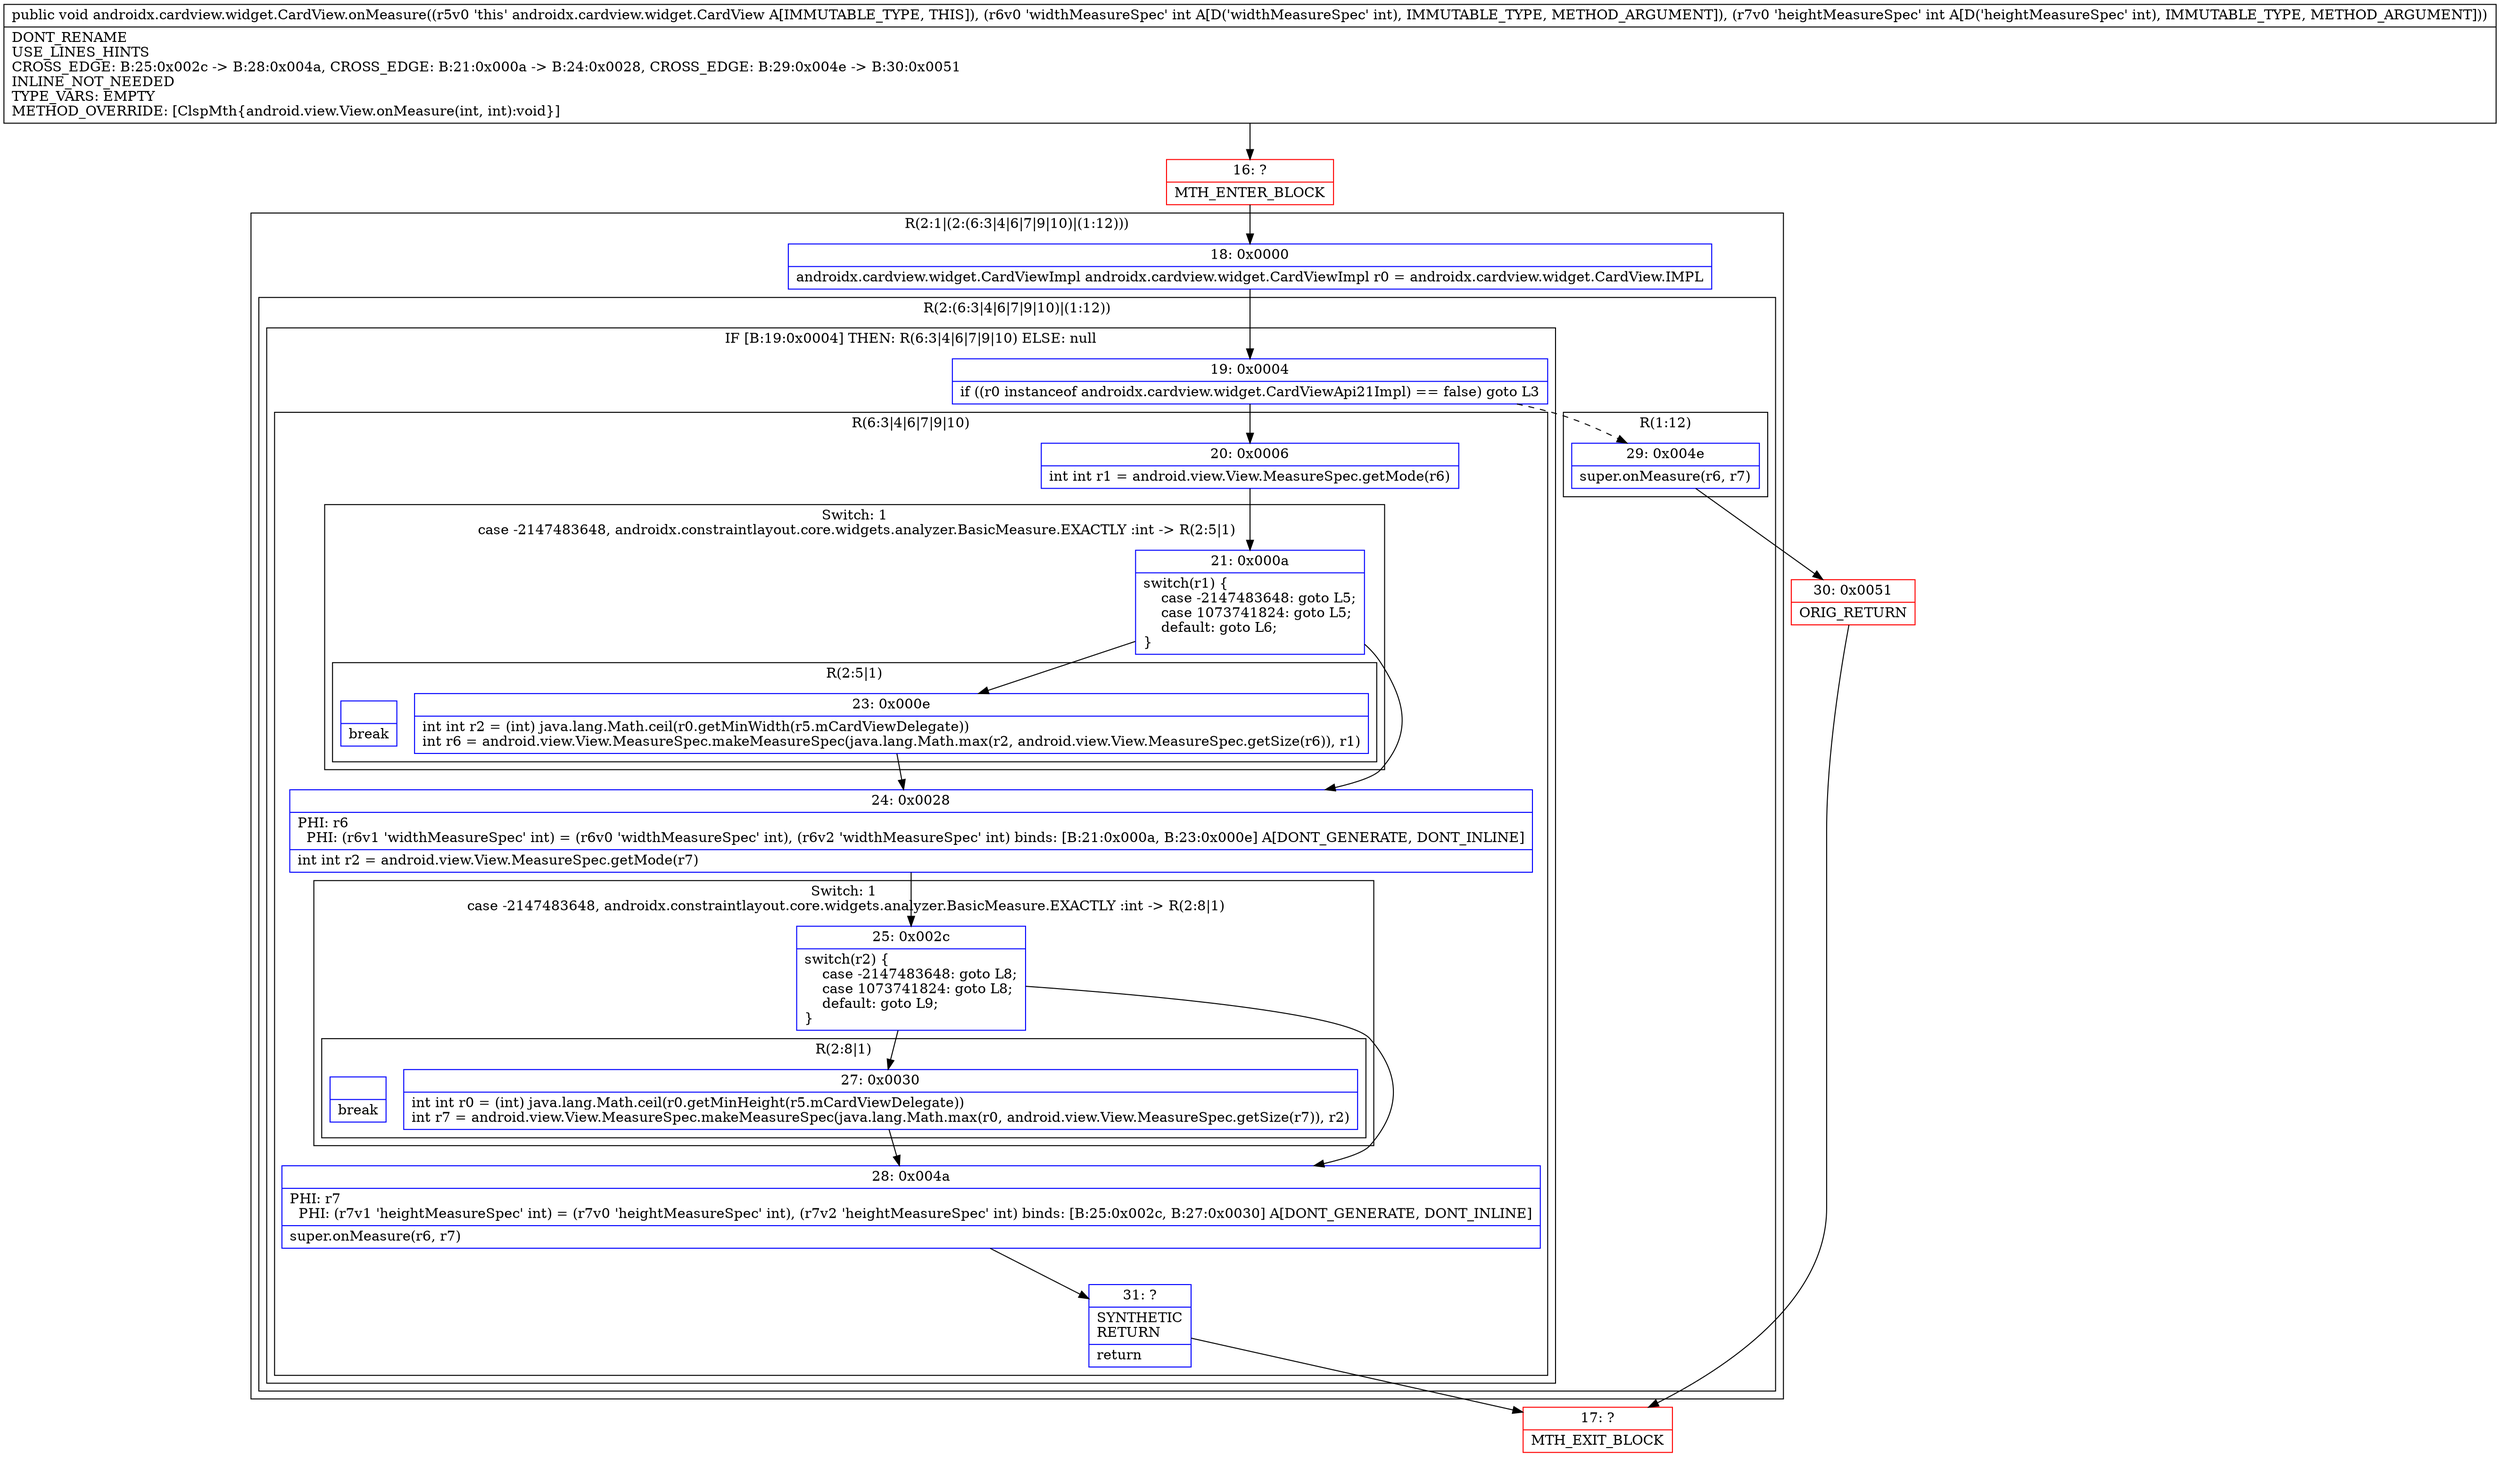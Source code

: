 digraph "CFG forandroidx.cardview.widget.CardView.onMeasure(II)V" {
subgraph cluster_Region_78642809 {
label = "R(2:1|(2:(6:3|4|6|7|9|10)|(1:12)))";
node [shape=record,color=blue];
Node_18 [shape=record,label="{18\:\ 0x0000|androidx.cardview.widget.CardViewImpl androidx.cardview.widget.CardViewImpl r0 = androidx.cardview.widget.CardView.IMPL\l}"];
subgraph cluster_Region_298423918 {
label = "R(2:(6:3|4|6|7|9|10)|(1:12))";
node [shape=record,color=blue];
subgraph cluster_IfRegion_84329844 {
label = "IF [B:19:0x0004] THEN: R(6:3|4|6|7|9|10) ELSE: null";
node [shape=record,color=blue];
Node_19 [shape=record,label="{19\:\ 0x0004|if ((r0 instanceof androidx.cardview.widget.CardViewApi21Impl) == false) goto L3\l}"];
subgraph cluster_Region_1125495035 {
label = "R(6:3|4|6|7|9|10)";
node [shape=record,color=blue];
Node_20 [shape=record,label="{20\:\ 0x0006|int int r1 = android.view.View.MeasureSpec.getMode(r6)\l}"];
subgraph cluster_SwitchRegion_1888215176 {
label = "Switch: 1
 case -2147483648, androidx.constraintlayout.core.widgets.analyzer.BasicMeasure.EXACTLY :int -> R(2:5|1)";
node [shape=record,color=blue];
Node_21 [shape=record,label="{21\:\ 0x000a|switch(r1) \{\l    case \-2147483648: goto L5;\l    case 1073741824: goto L5;\l    default: goto L6;\l\}\l}"];
subgraph cluster_Region_2107924077 {
label = "R(2:5|1)";
node [shape=record,color=blue];
Node_23 [shape=record,label="{23\:\ 0x000e|int int r2 = (int) java.lang.Math.ceil(r0.getMinWidth(r5.mCardViewDelegate))\lint r6 = android.view.View.MeasureSpec.makeMeasureSpec(java.lang.Math.max(r2, android.view.View.MeasureSpec.getSize(r6)), r1)\l}"];
Node_InsnContainer_1246738916 [shape=record,label="{|break\l}"];
}
}
Node_24 [shape=record,label="{24\:\ 0x0028|PHI: r6 \l  PHI: (r6v1 'widthMeasureSpec' int) = (r6v0 'widthMeasureSpec' int), (r6v2 'widthMeasureSpec' int) binds: [B:21:0x000a, B:23:0x000e] A[DONT_GENERATE, DONT_INLINE]\l|int int r2 = android.view.View.MeasureSpec.getMode(r7)\l}"];
subgraph cluster_SwitchRegion_788762562 {
label = "Switch: 1
 case -2147483648, androidx.constraintlayout.core.widgets.analyzer.BasicMeasure.EXACTLY :int -> R(2:8|1)";
node [shape=record,color=blue];
Node_25 [shape=record,label="{25\:\ 0x002c|switch(r2) \{\l    case \-2147483648: goto L8;\l    case 1073741824: goto L8;\l    default: goto L9;\l\}\l}"];
subgraph cluster_Region_951246242 {
label = "R(2:8|1)";
node [shape=record,color=blue];
Node_27 [shape=record,label="{27\:\ 0x0030|int int r0 = (int) java.lang.Math.ceil(r0.getMinHeight(r5.mCardViewDelegate))\lint r7 = android.view.View.MeasureSpec.makeMeasureSpec(java.lang.Math.max(r0, android.view.View.MeasureSpec.getSize(r7)), r2)\l}"];
Node_InsnContainer_2102705210 [shape=record,label="{|break\l}"];
}
}
Node_28 [shape=record,label="{28\:\ 0x004a|PHI: r7 \l  PHI: (r7v1 'heightMeasureSpec' int) = (r7v0 'heightMeasureSpec' int), (r7v2 'heightMeasureSpec' int) binds: [B:25:0x002c, B:27:0x0030] A[DONT_GENERATE, DONT_INLINE]\l|super.onMeasure(r6, r7)\l}"];
Node_31 [shape=record,label="{31\:\ ?|SYNTHETIC\lRETURN\l|return\l}"];
}
}
subgraph cluster_Region_1522756671 {
label = "R(1:12)";
node [shape=record,color=blue];
Node_29 [shape=record,label="{29\:\ 0x004e|super.onMeasure(r6, r7)\l}"];
}
}
}
Node_16 [shape=record,color=red,label="{16\:\ ?|MTH_ENTER_BLOCK\l}"];
Node_17 [shape=record,color=red,label="{17\:\ ?|MTH_EXIT_BLOCK\l}"];
Node_30 [shape=record,color=red,label="{30\:\ 0x0051|ORIG_RETURN\l}"];
MethodNode[shape=record,label="{public void androidx.cardview.widget.CardView.onMeasure((r5v0 'this' androidx.cardview.widget.CardView A[IMMUTABLE_TYPE, THIS]), (r6v0 'widthMeasureSpec' int A[D('widthMeasureSpec' int), IMMUTABLE_TYPE, METHOD_ARGUMENT]), (r7v0 'heightMeasureSpec' int A[D('heightMeasureSpec' int), IMMUTABLE_TYPE, METHOD_ARGUMENT]))  | DONT_RENAME\lUSE_LINES_HINTS\lCROSS_EDGE: B:25:0x002c \-\> B:28:0x004a, CROSS_EDGE: B:21:0x000a \-\> B:24:0x0028, CROSS_EDGE: B:29:0x004e \-\> B:30:0x0051\lINLINE_NOT_NEEDED\lTYPE_VARS: EMPTY\lMETHOD_OVERRIDE: [ClspMth\{android.view.View.onMeasure(int, int):void\}]\l}"];
MethodNode -> Node_16;Node_18 -> Node_19;
Node_19 -> Node_20;
Node_19 -> Node_29[style=dashed];
Node_20 -> Node_21;
Node_21 -> Node_23;
Node_21 -> Node_24;
Node_23 -> Node_24;
Node_24 -> Node_25;
Node_25 -> Node_27;
Node_25 -> Node_28;
Node_27 -> Node_28;
Node_28 -> Node_31;
Node_31 -> Node_17;
Node_29 -> Node_30;
Node_16 -> Node_18;
Node_30 -> Node_17;
}

